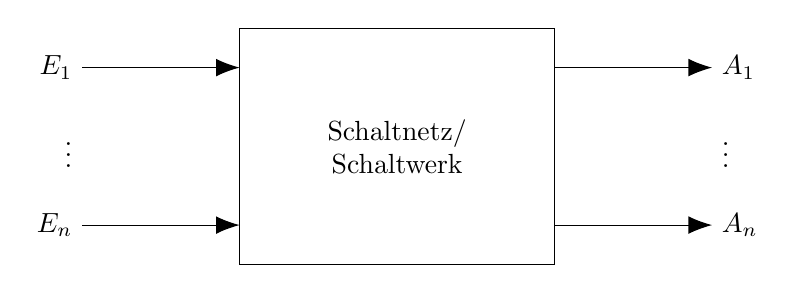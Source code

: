 \begin{tikzpicture}

\node[draw,rectangle,minimum width=4cm,minimum height=3cm,align=center] at (0,0) {Schaltnetz/\\Schaltwerk};

\draw[-{Latex[length=3mm]}] (-4,1) -- (-2,1);
\draw[-{Latex[length=3mm]}] (-4,-1) -- (-2,-1);

\draw[-{Latex[length=3mm]}] (2,1) -- (4,1);
\draw[-{Latex[length=3mm]}] (2,-1) -- (4,-1);

\node[anchor=east] at(-4,1) {$E_1$};
\node[anchor=east] at(-4,0) {$\vdots$};
\node[anchor=east] at(-4,-1) {$E_n$};

\node[anchor=west] at(4,1) {$A_1$};
\node[anchor=west] at(4,0) {$\vdots$};
\node[anchor=west] at(4,-1) {$A_n$};



\end{tikzpicture}